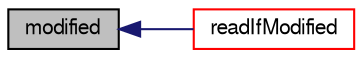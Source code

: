 digraph "modified"
{
  bgcolor="transparent";
  edge [fontname="FreeSans",fontsize="10",labelfontname="FreeSans",labelfontsize="10"];
  node [fontname="FreeSans",fontsize="10",shape=record];
  rankdir="LR";
  Node10642 [label="modified",height=0.2,width=0.4,color="black", fillcolor="grey75", style="filled", fontcolor="black"];
  Node10642 -> Node10643 [dir="back",color="midnightblue",fontsize="10",style="solid",fontname="FreeSans"];
  Node10643 [label="readIfModified",height=0.2,width=0.4,color="red",URL="$a26334.html#ab3005060b61f06fc4dcee23a2597d20c",tooltip="Read object if modified (as set by call to modified) "];
}
